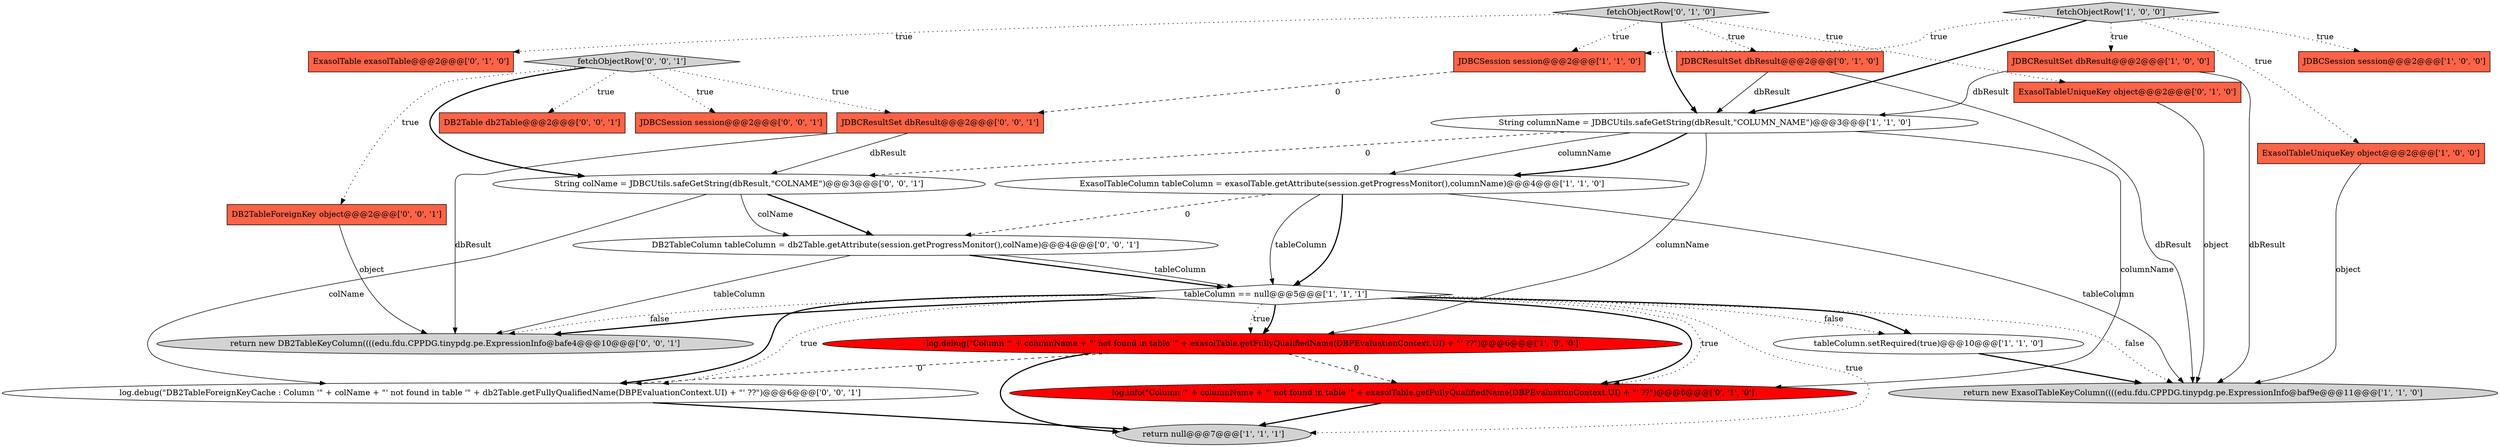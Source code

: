 digraph {
2 [style = filled, label = "String columnName = JDBCUtils.safeGetString(dbResult,\"COLUMN_NAME\")@@@3@@@['1', '1', '0']", fillcolor = white, shape = ellipse image = "AAA0AAABBB1BBB"];
16 [style = filled, label = "log.info(\"Column '\" + columnName + \"' not found in table '\" + exasolTable.getFullyQualifiedName(DBPEvaluationContext.UI) + \"' ??\")@@@6@@@['0', '1', '0']", fillcolor = red, shape = ellipse image = "AAA1AAABBB2BBB"];
7 [style = filled, label = "ExasolTableColumn tableColumn = exasolTable.getAttribute(session.getProgressMonitor(),columnName)@@@4@@@['1', '1', '0']", fillcolor = white, shape = ellipse image = "AAA0AAABBB1BBB"];
24 [style = filled, label = "JDBCResultSet dbResult@@@2@@@['0', '0', '1']", fillcolor = tomato, shape = box image = "AAA0AAABBB3BBB"];
6 [style = filled, label = "tableColumn.setRequired(true)@@@10@@@['1', '1', '0']", fillcolor = white, shape = ellipse image = "AAA0AAABBB1BBB"];
18 [style = filled, label = "DB2TableColumn tableColumn = db2Table.getAttribute(session.getProgressMonitor(),colName)@@@4@@@['0', '0', '1']", fillcolor = white, shape = ellipse image = "AAA0AAABBB3BBB"];
25 [style = filled, label = "return new DB2TableKeyColumn((((edu.fdu.CPPDG.tinypdg.pe.ExpressionInfo@bafe4@@@10@@@['0', '0', '1']", fillcolor = lightgray, shape = ellipse image = "AAA0AAABBB3BBB"];
19 [style = filled, label = "DB2Table db2Table@@@2@@@['0', '0', '1']", fillcolor = tomato, shape = box image = "AAA0AAABBB3BBB"];
17 [style = filled, label = "JDBCSession session@@@2@@@['0', '0', '1']", fillcolor = tomato, shape = box image = "AAA0AAABBB3BBB"];
23 [style = filled, label = "fetchObjectRow['0', '0', '1']", fillcolor = lightgray, shape = diamond image = "AAA0AAABBB3BBB"];
9 [style = filled, label = "return null@@@7@@@['1', '1', '1']", fillcolor = lightgray, shape = ellipse image = "AAA0AAABBB1BBB"];
15 [style = filled, label = "ExasolTableUniqueKey object@@@2@@@['0', '1', '0']", fillcolor = tomato, shape = box image = "AAA0AAABBB2BBB"];
5 [style = filled, label = "tableColumn == null@@@5@@@['1', '1', '1']", fillcolor = white, shape = diamond image = "AAA0AAABBB1BBB"];
1 [style = filled, label = "log.debug(\"Column '\" + columnName + \"' not found in table '\" + exasolTable.getFullyQualifiedName(DBPEvaluationContext.UI) + \"' ??\")@@@6@@@['1', '0', '0']", fillcolor = red, shape = ellipse image = "AAA1AAABBB1BBB"];
10 [style = filled, label = "JDBCResultSet dbResult@@@2@@@['1', '0', '0']", fillcolor = tomato, shape = box image = "AAA0AAABBB1BBB"];
3 [style = filled, label = "return new ExasolTableKeyColumn((((edu.fdu.CPPDG.tinypdg.pe.ExpressionInfo@baf9e@@@11@@@['1', '1', '0']", fillcolor = lightgray, shape = ellipse image = "AAA0AAABBB1BBB"];
14 [style = filled, label = "fetchObjectRow['0', '1', '0']", fillcolor = lightgray, shape = diamond image = "AAA0AAABBB2BBB"];
8 [style = filled, label = "fetchObjectRow['1', '0', '0']", fillcolor = lightgray, shape = diamond image = "AAA0AAABBB1BBB"];
22 [style = filled, label = "String colName = JDBCUtils.safeGetString(dbResult,\"COLNAME\")@@@3@@@['0', '0', '1']", fillcolor = white, shape = ellipse image = "AAA0AAABBB3BBB"];
20 [style = filled, label = "DB2TableForeignKey object@@@2@@@['0', '0', '1']", fillcolor = tomato, shape = box image = "AAA0AAABBB3BBB"];
13 [style = filled, label = "ExasolTable exasolTable@@@2@@@['0', '1', '0']", fillcolor = tomato, shape = box image = "AAA0AAABBB2BBB"];
4 [style = filled, label = "JDBCSession session@@@2@@@['1', '0', '0']", fillcolor = tomato, shape = box image = "AAA0AAABBB1BBB"];
12 [style = filled, label = "JDBCResultSet dbResult@@@2@@@['0', '1', '0']", fillcolor = tomato, shape = box image = "AAA0AAABBB2BBB"];
21 [style = filled, label = "log.debug(\"DB2TableForeignKeyCache : Column '\" + colName + \"' not found in table '\" + db2Table.getFullyQualifiedName(DBPEvaluationContext.UI) + \"' ??\")@@@6@@@['0', '0', '1']", fillcolor = white, shape = ellipse image = "AAA0AAABBB3BBB"];
11 [style = filled, label = "JDBCSession session@@@2@@@['1', '1', '0']", fillcolor = tomato, shape = box image = "AAA0AAABBB1BBB"];
0 [style = filled, label = "ExasolTableUniqueKey object@@@2@@@['1', '0', '0']", fillcolor = tomato, shape = box image = "AAA0AAABBB1BBB"];
6->3 [style = bold, label=""];
18->25 [style = solid, label="tableColumn"];
24->22 [style = solid, label="dbResult"];
7->18 [style = dashed, label="0"];
14->12 [style = dotted, label="true"];
2->1 [style = solid, label="columnName"];
5->1 [style = dotted, label="true"];
22->21 [style = solid, label="colName"];
1->21 [style = dashed, label="0"];
23->19 [style = dotted, label="true"];
8->10 [style = dotted, label="true"];
8->4 [style = dotted, label="true"];
14->13 [style = dotted, label="true"];
10->2 [style = solid, label="dbResult"];
1->9 [style = bold, label=""];
5->25 [style = bold, label=""];
2->7 [style = solid, label="columnName"];
5->16 [style = bold, label=""];
5->21 [style = bold, label=""];
5->1 [style = bold, label=""];
10->3 [style = solid, label="dbResult"];
2->16 [style = solid, label="columnName"];
7->5 [style = bold, label=""];
24->25 [style = solid, label="dbResult"];
22->18 [style = bold, label=""];
22->18 [style = solid, label="colName"];
21->9 [style = bold, label=""];
23->22 [style = bold, label=""];
5->6 [style = bold, label=""];
14->15 [style = dotted, label="true"];
8->2 [style = bold, label=""];
5->6 [style = dotted, label="false"];
1->16 [style = dashed, label="0"];
12->2 [style = solid, label="dbResult"];
18->5 [style = bold, label=""];
20->25 [style = solid, label="object"];
18->5 [style = solid, label="tableColumn"];
23->20 [style = dotted, label="true"];
11->24 [style = dashed, label="0"];
5->16 [style = dotted, label="true"];
7->3 [style = solid, label="tableColumn"];
5->3 [style = dotted, label="false"];
5->25 [style = dotted, label="false"];
8->11 [style = dotted, label="true"];
5->9 [style = dotted, label="true"];
14->11 [style = dotted, label="true"];
0->3 [style = solid, label="object"];
7->5 [style = solid, label="tableColumn"];
8->0 [style = dotted, label="true"];
14->2 [style = bold, label=""];
5->21 [style = dotted, label="true"];
2->7 [style = bold, label=""];
23->17 [style = dotted, label="true"];
2->22 [style = dashed, label="0"];
23->24 [style = dotted, label="true"];
12->3 [style = solid, label="dbResult"];
16->9 [style = bold, label=""];
15->3 [style = solid, label="object"];
}
